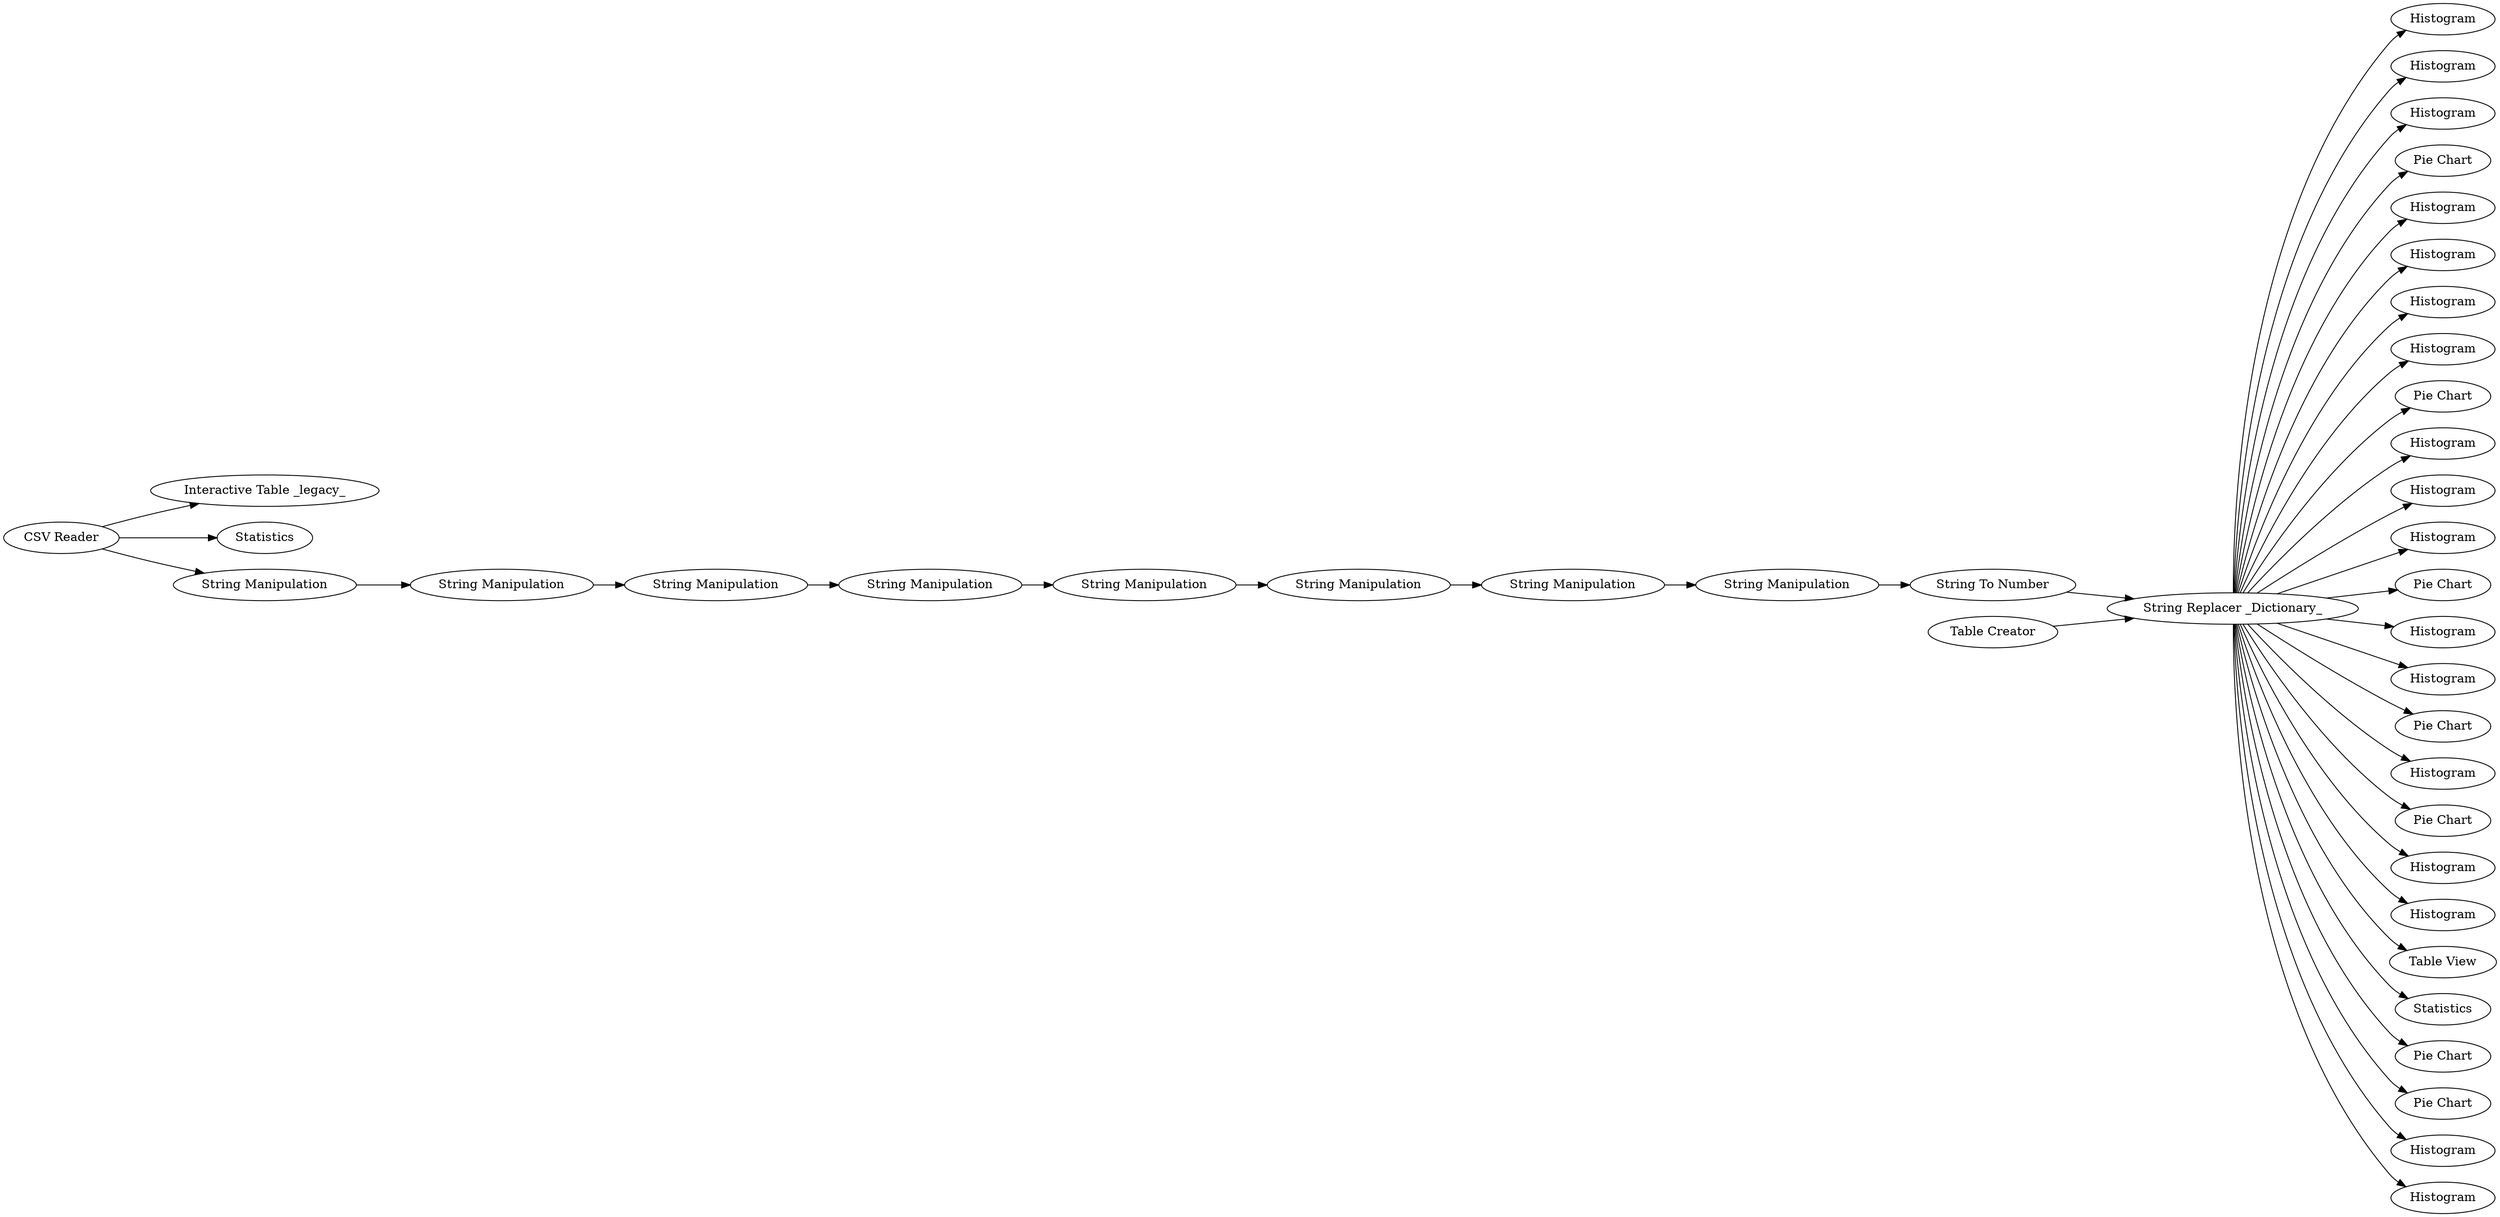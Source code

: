 digraph {
	1 [label="CSV Reader"]
	2 [label="Interactive Table _legacy_"]
	3 [label=Statistics]
	4 [label="String To Number"]
	5 [label="String Replacer _Dictionary_"]
	6 [label="Table Creator"]
	7 [label="String Manipulation"]
	8 [label=Histogram]
	9 [label="String Manipulation"]
	10 [label="String Manipulation"]
	11 [label="String Manipulation"]
	12 [label=Histogram]
	13 [label=Histogram]
	14 [label="Pie Chart"]
	15 [label=Histogram]
	16 [label=Histogram]
	17 [label=Histogram]
	18 [label=Histogram]
	19 [label="Pie Chart"]
	20 [label=Histogram]
	21 [label=Histogram]
	22 [label=Histogram]
	23 [label="Pie Chart"]
	24 [label=Histogram]
	25 [label=Histogram]
	26 [label="Pie Chart"]
	27 [label=Histogram]
	28 [label="Pie Chart"]
	30 [label="String Manipulation"]
	31 [label="String Manipulation"]
	35 [label=Histogram]
	36 [label=Histogram]
	37 [label="Table View"]
	38 [label=Statistics]
	39 [label="Pie Chart"]
	40 [label="Pie Chart"]
	41 [label=Histogram]
	42 [label=Histogram]
	43 [label="String Manipulation"]
	45 [label="String Manipulation"]
	1 -> 3
	1 -> 2
	1 -> 7
	4 -> 5
	5 -> 13
	5 -> 12
	5 -> 15
	5 -> 14
	5 -> 8
	5 -> 21
	5 -> 20
	5 -> 23
	5 -> 22
	5 -> 17
	5 -> 16
	5 -> 19
	5 -> 18
	5 -> 28
	5 -> 25
	5 -> 24
	5 -> 27
	5 -> 26
	5 -> 37
	5 -> 36
	5 -> 39
	5 -> 38
	5 -> 35
	5 -> 41
	5 -> 40
	5 -> 42
	6 -> 5
	7 -> 9
	9 -> 10
	10 -> 11
	11 -> 30
	30 -> 31
	31 -> 43
	43 -> 45
	45 -> 4
	rankdir=LR
}
